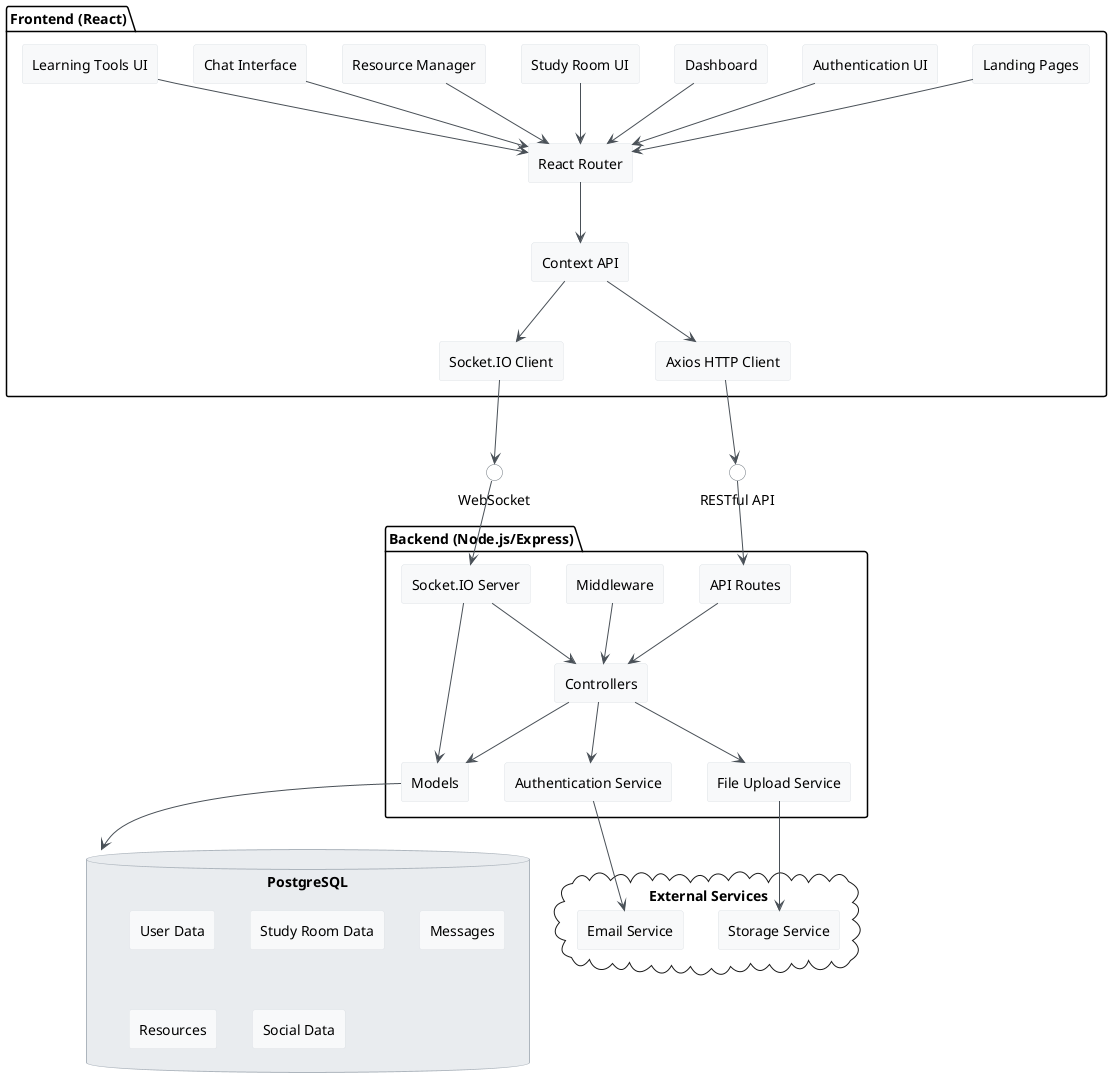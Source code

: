 @startuml StudyConnect Component Diagram

skinparam componentStyle rectangle
skinparam componentBackgroundColor #F8F9FA
skinparam componentBorderColor #DEE2E6
skinparam databaseBackgroundColor #E9ECEF
skinparam databaseBorderColor #ADB5BD
skinparam interfaceBackgroundColor #FFFFFF
skinparam interfaceBorderColor #6C757D
skinparam arrowColor #495057

package "Frontend (React)" {
  [Landing Pages] as landing
  [Authentication UI] as authUI
  [Dashboard] as dashboard
  [Study Room UI] as roomUI
  [Resource Manager] as resourceUI
  [Chat Interface] as chatUI
  [Learning Tools UI] as toolsUI
  
  [React Router] as router
  [Context API] as context
  [Socket.IO Client] as socketClient
  [Axios HTTP Client] as axios
  
  landing --> router
  authUI --> router
  dashboard --> router
  roomUI --> router
  resourceUI --> router
  chatUI --> router
  toolsUI --> router
  
  router --> context
  context --> axios
  context --> socketClient
}

package "Backend (Node.js/Express)" {
  [API Routes] as routes
  [Controllers] as controllers
  [Models] as models
  [Middleware] as middleware
  [Socket.IO Server] as socketServer
  [File Upload Service] as fileUpload
  [Authentication Service] as authService
  
  routes --> controllers
  controllers --> models
  controllers --> fileUpload
  controllers --> authService
  middleware --> controllers
  socketServer --> controllers
  socketServer --> models
}

database "PostgreSQL" as db {
  [User Data] as userData
  [Study Room Data] as roomData
  [Messages] as messageData
  [Resources] as resourceData
  [Social Data] as socialData
}

cloud "External Services" {
  [Email Service] as email
  [Storage Service] as storage
}

interface "RESTful API" as restAPI
interface "WebSocket" as wsAPI

axios --> restAPI
socketClient --> wsAPI

restAPI --> routes
wsAPI --> socketServer

models --> db
fileUpload --> storage
authService --> email

@enduml 